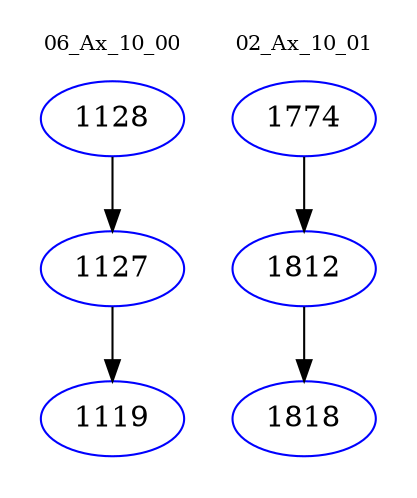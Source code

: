 digraph{
subgraph cluster_0 {
color = white
label = "06_Ax_10_00";
fontsize=10;
T0_1128 [label="1128", color="blue"]
T0_1128 -> T0_1127 [color="black"]
T0_1127 [label="1127", color="blue"]
T0_1127 -> T0_1119 [color="black"]
T0_1119 [label="1119", color="blue"]
}
subgraph cluster_1 {
color = white
label = "02_Ax_10_01";
fontsize=10;
T1_1774 [label="1774", color="blue"]
T1_1774 -> T1_1812 [color="black"]
T1_1812 [label="1812", color="blue"]
T1_1812 -> T1_1818 [color="black"]
T1_1818 [label="1818", color="blue"]
}
}
